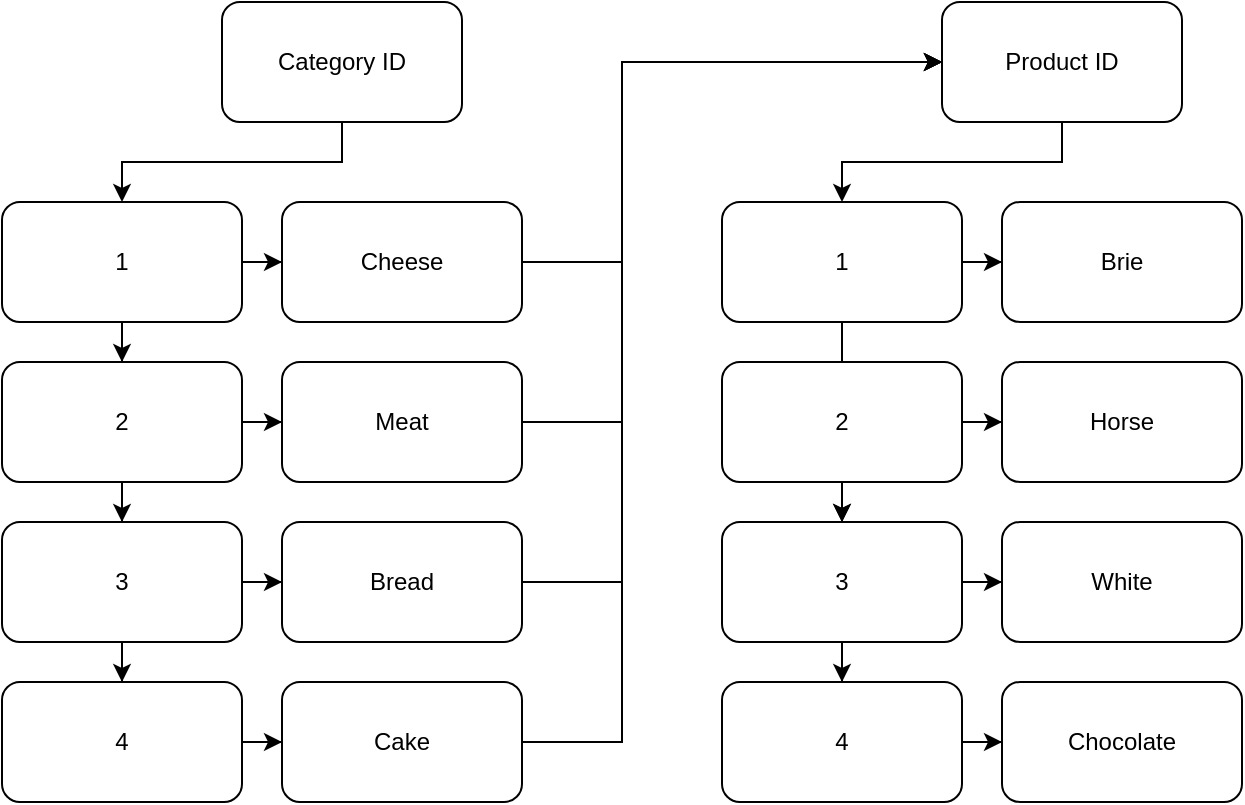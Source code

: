 <mxfile version="26.0.6">
  <diagram name="Page-1" id="yAoiKZLD1oSMSYRyqzpV">
    <mxGraphModel dx="669" dy="686" grid="1" gridSize="10" guides="1" tooltips="1" connect="1" arrows="1" fold="1" page="1" pageScale="1" pageWidth="827" pageHeight="1169" math="0" shadow="0">
      <root>
        <mxCell id="0" />
        <mxCell id="1" parent="0" />
        <mxCell id="PfuIa7huA0Ow4549m9Gd-27" style="edgeStyle=orthogonalEdgeStyle;rounded=0;orthogonalLoop=1;jettySize=auto;html=1;entryX=0.5;entryY=0;entryDx=0;entryDy=0;" edge="1" parent="1" source="PfuIa7huA0Ow4549m9Gd-1" target="PfuIa7huA0Ow4549m9Gd-15">
          <mxGeometry relative="1" as="geometry">
            <mxPoint x="70" y="150" as="targetPoint" />
          </mxGeometry>
        </mxCell>
        <mxCell id="PfuIa7huA0Ow4549m9Gd-1" value="Category ID" style="rounded=1;whiteSpace=wrap;html=1;" vertex="1" parent="1">
          <mxGeometry x="120" y="60" width="120" height="60" as="geometry" />
        </mxCell>
        <mxCell id="PfuIa7huA0Ow4549m9Gd-32" style="edgeStyle=orthogonalEdgeStyle;rounded=0;orthogonalLoop=1;jettySize=auto;html=1;entryX=0;entryY=0.5;entryDx=0;entryDy=0;" edge="1" parent="1" source="PfuIa7huA0Ow4549m9Gd-2" target="PfuIa7huA0Ow4549m9Gd-6">
          <mxGeometry relative="1" as="geometry">
            <Array as="points">
              <mxPoint x="320" y="430" />
              <mxPoint x="320" y="90" />
            </Array>
          </mxGeometry>
        </mxCell>
        <mxCell id="PfuIa7huA0Ow4549m9Gd-2" value="Cake" style="rounded=1;whiteSpace=wrap;html=1;" vertex="1" parent="1">
          <mxGeometry x="150" y="400" width="120" height="60" as="geometry" />
        </mxCell>
        <mxCell id="PfuIa7huA0Ow4549m9Gd-31" style="edgeStyle=orthogonalEdgeStyle;rounded=0;orthogonalLoop=1;jettySize=auto;html=1;entryX=0;entryY=0.5;entryDx=0;entryDy=0;" edge="1" parent="1" source="PfuIa7huA0Ow4549m9Gd-3" target="PfuIa7huA0Ow4549m9Gd-6">
          <mxGeometry relative="1" as="geometry">
            <mxPoint x="330" y="340" as="targetPoint" />
            <Array as="points">
              <mxPoint x="320" y="350" />
              <mxPoint x="320" y="90" />
            </Array>
          </mxGeometry>
        </mxCell>
        <mxCell id="PfuIa7huA0Ow4549m9Gd-3" value="Bread" style="rounded=1;whiteSpace=wrap;html=1;" vertex="1" parent="1">
          <mxGeometry x="150" y="320" width="120" height="60" as="geometry" />
        </mxCell>
        <mxCell id="PfuIa7huA0Ow4549m9Gd-30" style="edgeStyle=orthogonalEdgeStyle;rounded=0;orthogonalLoop=1;jettySize=auto;html=1;entryX=0;entryY=0.5;entryDx=0;entryDy=0;" edge="1" parent="1" source="PfuIa7huA0Ow4549m9Gd-4" target="PfuIa7huA0Ow4549m9Gd-6">
          <mxGeometry relative="1" as="geometry">
            <Array as="points">
              <mxPoint x="320" y="270" />
              <mxPoint x="320" y="90" />
            </Array>
          </mxGeometry>
        </mxCell>
        <mxCell id="PfuIa7huA0Ow4549m9Gd-4" value="Meat" style="rounded=1;whiteSpace=wrap;html=1;" vertex="1" parent="1">
          <mxGeometry x="150" y="240" width="120" height="60" as="geometry" />
        </mxCell>
        <mxCell id="PfuIa7huA0Ow4549m9Gd-28" style="edgeStyle=orthogonalEdgeStyle;rounded=0;orthogonalLoop=1;jettySize=auto;html=1;entryX=0;entryY=0.5;entryDx=0;entryDy=0;" edge="1" parent="1" source="PfuIa7huA0Ow4549m9Gd-5" target="PfuIa7huA0Ow4549m9Gd-6">
          <mxGeometry relative="1" as="geometry">
            <Array as="points">
              <mxPoint x="320" y="190" />
              <mxPoint x="320" y="90" />
            </Array>
          </mxGeometry>
        </mxCell>
        <mxCell id="PfuIa7huA0Ow4549m9Gd-5" value="Cheese" style="rounded=1;whiteSpace=wrap;html=1;" vertex="1" parent="1">
          <mxGeometry x="150" y="160" width="120" height="60" as="geometry" />
        </mxCell>
        <mxCell id="PfuIa7huA0Ow4549m9Gd-29" style="edgeStyle=orthogonalEdgeStyle;rounded=0;orthogonalLoop=1;jettySize=auto;html=1;entryX=0.5;entryY=0;entryDx=0;entryDy=0;" edge="1" parent="1" source="PfuIa7huA0Ow4549m9Gd-6" target="PfuIa7huA0Ow4549m9Gd-7">
          <mxGeometry relative="1" as="geometry" />
        </mxCell>
        <mxCell id="PfuIa7huA0Ow4549m9Gd-6" value="Product ID" style="rounded=1;whiteSpace=wrap;html=1;" vertex="1" parent="1">
          <mxGeometry x="480" y="60" width="120" height="60" as="geometry" />
        </mxCell>
        <mxCell id="PfuIa7huA0Ow4549m9Gd-23" value="" style="edgeStyle=orthogonalEdgeStyle;rounded=0;orthogonalLoop=1;jettySize=auto;html=1;" edge="1" parent="1" source="PfuIa7huA0Ow4549m9Gd-7" target="PfuIa7huA0Ow4549m9Gd-11">
          <mxGeometry relative="1" as="geometry" />
        </mxCell>
        <mxCell id="PfuIa7huA0Ow4549m9Gd-33" value="" style="edgeStyle=orthogonalEdgeStyle;rounded=0;orthogonalLoop=1;jettySize=auto;html=1;" edge="1" parent="1" source="PfuIa7huA0Ow4549m9Gd-7" target="PfuIa7huA0Ow4549m9Gd-10">
          <mxGeometry relative="1" as="geometry" />
        </mxCell>
        <mxCell id="PfuIa7huA0Ow4549m9Gd-7" value="1" style="rounded=1;whiteSpace=wrap;html=1;" vertex="1" parent="1">
          <mxGeometry x="370" y="160" width="120" height="60" as="geometry" />
        </mxCell>
        <mxCell id="PfuIa7huA0Ow4549m9Gd-24" value="" style="edgeStyle=orthogonalEdgeStyle;rounded=0;orthogonalLoop=1;jettySize=auto;html=1;" edge="1" parent="1" source="PfuIa7huA0Ow4549m9Gd-8" target="PfuIa7huA0Ow4549m9Gd-12">
          <mxGeometry relative="1" as="geometry" />
        </mxCell>
        <mxCell id="PfuIa7huA0Ow4549m9Gd-34" value="" style="edgeStyle=orthogonalEdgeStyle;rounded=0;orthogonalLoop=1;jettySize=auto;html=1;" edge="1" parent="1" source="PfuIa7huA0Ow4549m9Gd-8" target="PfuIa7huA0Ow4549m9Gd-10">
          <mxGeometry relative="1" as="geometry" />
        </mxCell>
        <mxCell id="PfuIa7huA0Ow4549m9Gd-8" value="2" style="rounded=1;whiteSpace=wrap;html=1;" vertex="1" parent="1">
          <mxGeometry x="370" y="240" width="120" height="60" as="geometry" />
        </mxCell>
        <mxCell id="PfuIa7huA0Ow4549m9Gd-26" value="" style="edgeStyle=orthogonalEdgeStyle;rounded=0;orthogonalLoop=1;jettySize=auto;html=1;" edge="1" parent="1" source="PfuIa7huA0Ow4549m9Gd-9" target="PfuIa7huA0Ow4549m9Gd-13">
          <mxGeometry relative="1" as="geometry" />
        </mxCell>
        <mxCell id="PfuIa7huA0Ow4549m9Gd-9" value="4" style="rounded=1;whiteSpace=wrap;html=1;" vertex="1" parent="1">
          <mxGeometry x="370" y="400" width="120" height="60" as="geometry" />
        </mxCell>
        <mxCell id="PfuIa7huA0Ow4549m9Gd-25" value="" style="edgeStyle=orthogonalEdgeStyle;rounded=0;orthogonalLoop=1;jettySize=auto;html=1;" edge="1" parent="1" source="PfuIa7huA0Ow4549m9Gd-10" target="PfuIa7huA0Ow4549m9Gd-14">
          <mxGeometry relative="1" as="geometry" />
        </mxCell>
        <mxCell id="PfuIa7huA0Ow4549m9Gd-35" value="" style="edgeStyle=orthogonalEdgeStyle;rounded=0;orthogonalLoop=1;jettySize=auto;html=1;" edge="1" parent="1" source="PfuIa7huA0Ow4549m9Gd-10" target="PfuIa7huA0Ow4549m9Gd-9">
          <mxGeometry relative="1" as="geometry" />
        </mxCell>
        <mxCell id="PfuIa7huA0Ow4549m9Gd-10" value="3" style="rounded=1;whiteSpace=wrap;html=1;" vertex="1" parent="1">
          <mxGeometry x="370" y="320" width="120" height="60" as="geometry" />
        </mxCell>
        <mxCell id="PfuIa7huA0Ow4549m9Gd-11" value="Brie" style="rounded=1;whiteSpace=wrap;html=1;" vertex="1" parent="1">
          <mxGeometry x="510" y="160" width="120" height="60" as="geometry" />
        </mxCell>
        <mxCell id="PfuIa7huA0Ow4549m9Gd-12" value="Horse" style="rounded=1;whiteSpace=wrap;html=1;" vertex="1" parent="1">
          <mxGeometry x="510" y="240" width="120" height="60" as="geometry" />
        </mxCell>
        <mxCell id="PfuIa7huA0Ow4549m9Gd-13" value="Chocolate" style="rounded=1;whiteSpace=wrap;html=1;" vertex="1" parent="1">
          <mxGeometry x="510" y="400" width="120" height="60" as="geometry" />
        </mxCell>
        <mxCell id="PfuIa7huA0Ow4549m9Gd-14" value="White" style="rounded=1;whiteSpace=wrap;html=1;" vertex="1" parent="1">
          <mxGeometry x="510" y="320" width="120" height="60" as="geometry" />
        </mxCell>
        <mxCell id="PfuIa7huA0Ow4549m9Gd-19" value="" style="edgeStyle=orthogonalEdgeStyle;rounded=0;orthogonalLoop=1;jettySize=auto;html=1;" edge="1" parent="1" source="PfuIa7huA0Ow4549m9Gd-15" target="PfuIa7huA0Ow4549m9Gd-5">
          <mxGeometry relative="1" as="geometry" />
        </mxCell>
        <mxCell id="PfuIa7huA0Ow4549m9Gd-38" value="" style="edgeStyle=orthogonalEdgeStyle;rounded=0;orthogonalLoop=1;jettySize=auto;html=1;entryX=0.5;entryY=0;entryDx=0;entryDy=0;" edge="1" parent="1" source="PfuIa7huA0Ow4549m9Gd-15" target="PfuIa7huA0Ow4549m9Gd-16">
          <mxGeometry relative="1" as="geometry" />
        </mxCell>
        <mxCell id="PfuIa7huA0Ow4549m9Gd-15" value="1" style="rounded=1;whiteSpace=wrap;html=1;" vertex="1" parent="1">
          <mxGeometry x="10" y="160" width="120" height="60" as="geometry" />
        </mxCell>
        <mxCell id="PfuIa7huA0Ow4549m9Gd-20" value="" style="edgeStyle=orthogonalEdgeStyle;rounded=0;orthogonalLoop=1;jettySize=auto;html=1;" edge="1" parent="1" source="PfuIa7huA0Ow4549m9Gd-16" target="PfuIa7huA0Ow4549m9Gd-4">
          <mxGeometry relative="1" as="geometry" />
        </mxCell>
        <mxCell id="PfuIa7huA0Ow4549m9Gd-37" value="" style="edgeStyle=orthogonalEdgeStyle;rounded=0;orthogonalLoop=1;jettySize=auto;html=1;" edge="1" parent="1" source="PfuIa7huA0Ow4549m9Gd-16" target="PfuIa7huA0Ow4549m9Gd-18">
          <mxGeometry relative="1" as="geometry" />
        </mxCell>
        <mxCell id="PfuIa7huA0Ow4549m9Gd-16" value="2" style="rounded=1;whiteSpace=wrap;html=1;" vertex="1" parent="1">
          <mxGeometry x="10" y="240" width="120" height="60" as="geometry" />
        </mxCell>
        <mxCell id="PfuIa7huA0Ow4549m9Gd-22" value="" style="edgeStyle=orthogonalEdgeStyle;rounded=0;orthogonalLoop=1;jettySize=auto;html=1;" edge="1" parent="1" source="PfuIa7huA0Ow4549m9Gd-17" target="PfuIa7huA0Ow4549m9Gd-2">
          <mxGeometry relative="1" as="geometry" />
        </mxCell>
        <mxCell id="PfuIa7huA0Ow4549m9Gd-17" value="4" style="rounded=1;whiteSpace=wrap;html=1;" vertex="1" parent="1">
          <mxGeometry x="10" y="400" width="120" height="60" as="geometry" />
        </mxCell>
        <mxCell id="PfuIa7huA0Ow4549m9Gd-21" value="" style="edgeStyle=orthogonalEdgeStyle;rounded=0;orthogonalLoop=1;jettySize=auto;html=1;" edge="1" parent="1" source="PfuIa7huA0Ow4549m9Gd-18" target="PfuIa7huA0Ow4549m9Gd-3">
          <mxGeometry relative="1" as="geometry" />
        </mxCell>
        <mxCell id="PfuIa7huA0Ow4549m9Gd-39" value="" style="edgeStyle=orthogonalEdgeStyle;rounded=0;orthogonalLoop=1;jettySize=auto;html=1;" edge="1" parent="1" source="PfuIa7huA0Ow4549m9Gd-18" target="PfuIa7huA0Ow4549m9Gd-17">
          <mxGeometry relative="1" as="geometry" />
        </mxCell>
        <mxCell id="PfuIa7huA0Ow4549m9Gd-18" value="3" style="rounded=1;whiteSpace=wrap;html=1;" vertex="1" parent="1">
          <mxGeometry x="10" y="320" width="120" height="60" as="geometry" />
        </mxCell>
      </root>
    </mxGraphModel>
  </diagram>
</mxfile>
